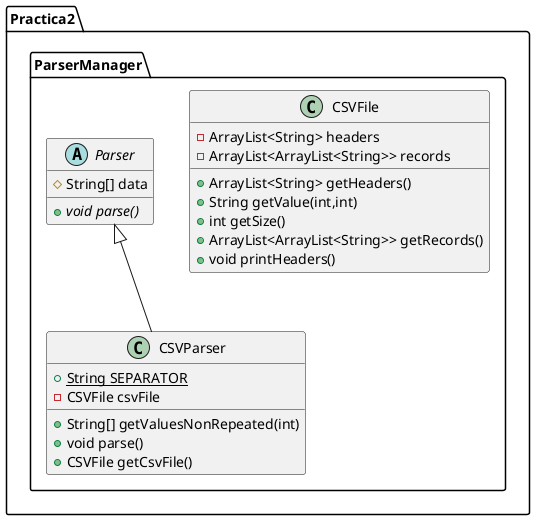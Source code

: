 @startuml
class Practica2.ParserManager.CSVFile {
- ArrayList<String> headers
- ArrayList<ArrayList<String>> records
+ ArrayList<String> getHeaders()
+ String getValue(int,int)
+ int getSize()
+ ArrayList<ArrayList<String>> getRecords()
+ void printHeaders()
}
abstract class Practica2.ParserManager.Parser {
# String[] data
+ {abstract}void parse()
}
class Practica2.ParserManager.CSVParser {
+ {static} String SEPARATOR
- CSVFile csvFile
+ String[] getValuesNonRepeated(int)
+ void parse()
+ CSVFile getCsvFile()
}


Practica2.ParserManager.Parser <|-- Practica2.ParserManager.CSVParser
@enduml